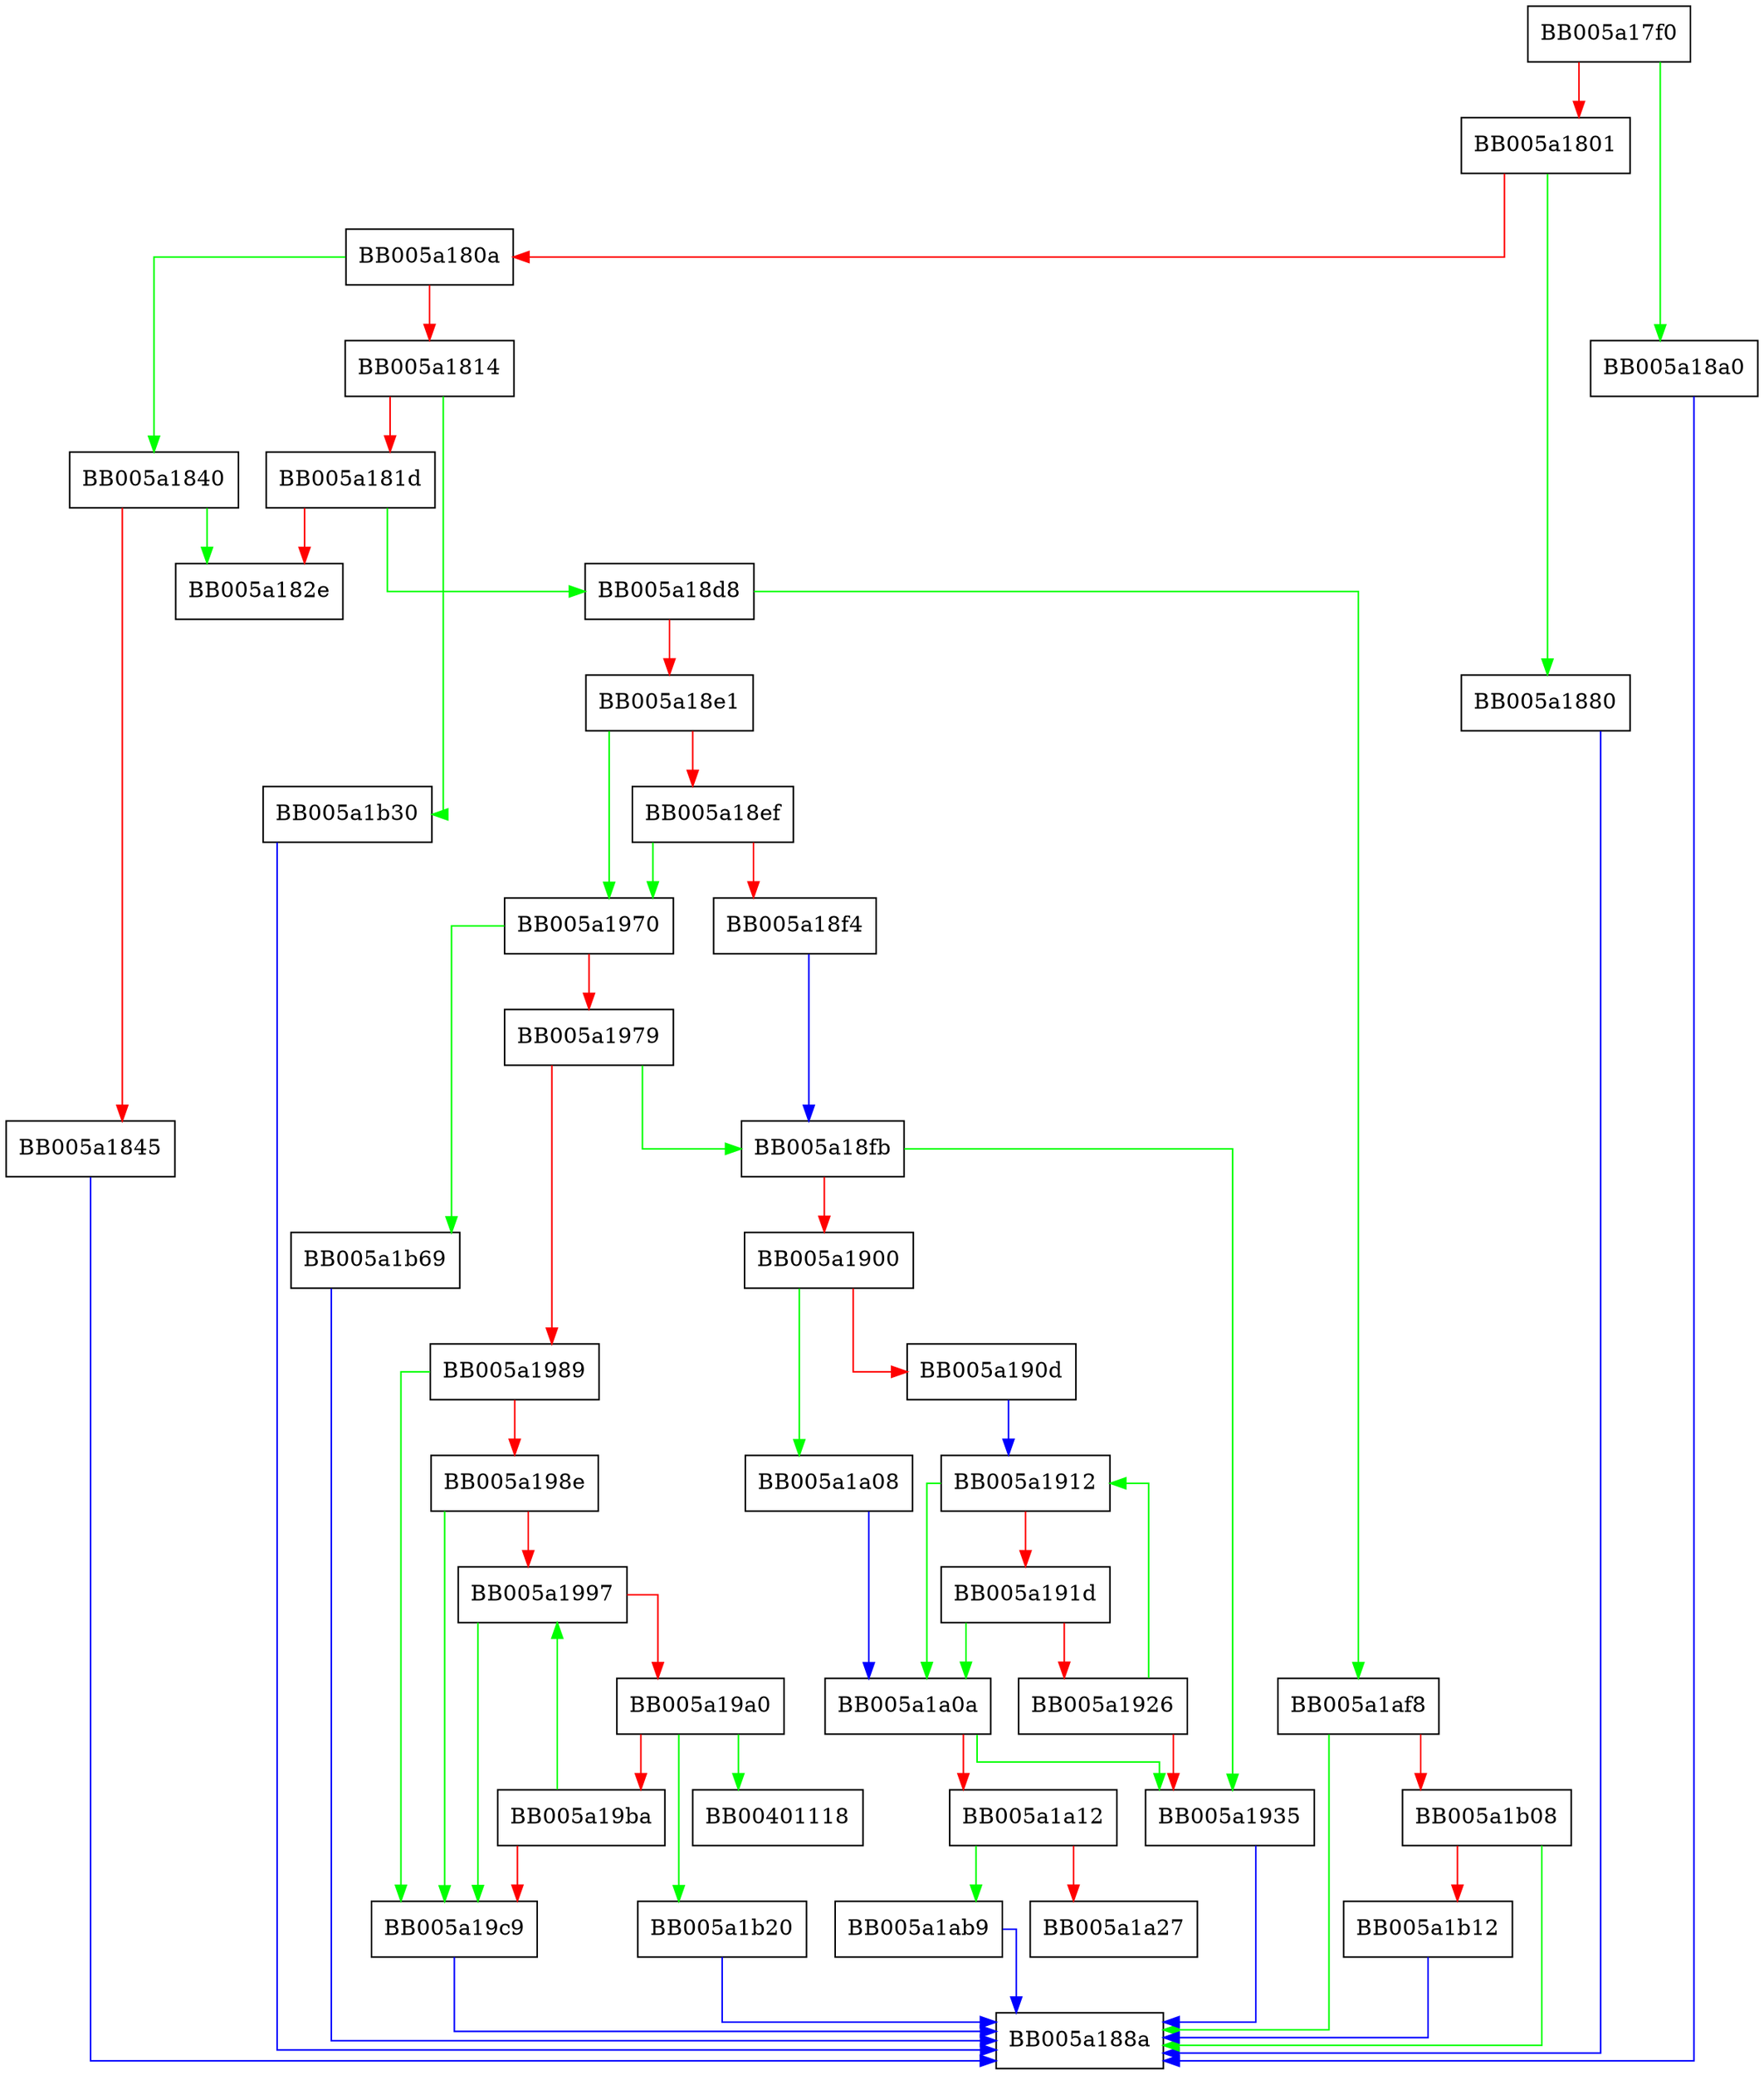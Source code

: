 digraph ENGINE_ctrl {
  node [shape="box"];
  graph [splines=ortho];
  BB005a17f0 -> BB005a18a0 [color="green"];
  BB005a17f0 -> BB005a1801 [color="red"];
  BB005a1801 -> BB005a1880 [color="green"];
  BB005a1801 -> BB005a180a [color="red"];
  BB005a180a -> BB005a1840 [color="green"];
  BB005a180a -> BB005a1814 [color="red"];
  BB005a1814 -> BB005a1b30 [color="green"];
  BB005a1814 -> BB005a181d [color="red"];
  BB005a181d -> BB005a18d8 [color="green"];
  BB005a181d -> BB005a182e [color="red"];
  BB005a1840 -> BB005a182e [color="green"];
  BB005a1840 -> BB005a1845 [color="red"];
  BB005a1845 -> BB005a188a [color="blue"];
  BB005a1880 -> BB005a188a [color="blue"];
  BB005a18a0 -> BB005a188a [color="blue"];
  BB005a18d8 -> BB005a1af8 [color="green"];
  BB005a18d8 -> BB005a18e1 [color="red"];
  BB005a18e1 -> BB005a1970 [color="green"];
  BB005a18e1 -> BB005a18ef [color="red"];
  BB005a18ef -> BB005a1970 [color="green"];
  BB005a18ef -> BB005a18f4 [color="red"];
  BB005a18f4 -> BB005a18fb [color="blue"];
  BB005a18fb -> BB005a1935 [color="green"];
  BB005a18fb -> BB005a1900 [color="red"];
  BB005a1900 -> BB005a1a08 [color="green"];
  BB005a1900 -> BB005a190d [color="red"];
  BB005a190d -> BB005a1912 [color="blue"];
  BB005a1912 -> BB005a1a0a [color="green"];
  BB005a1912 -> BB005a191d [color="red"];
  BB005a191d -> BB005a1a0a [color="green"];
  BB005a191d -> BB005a1926 [color="red"];
  BB005a1926 -> BB005a1912 [color="green"];
  BB005a1926 -> BB005a1935 [color="red"];
  BB005a1935 -> BB005a188a [color="blue"];
  BB005a1970 -> BB005a1b69 [color="green"];
  BB005a1970 -> BB005a1979 [color="red"];
  BB005a1979 -> BB005a18fb [color="green"];
  BB005a1979 -> BB005a1989 [color="red"];
  BB005a1989 -> BB005a19c9 [color="green"];
  BB005a1989 -> BB005a198e [color="red"];
  BB005a198e -> BB005a19c9 [color="green"];
  BB005a198e -> BB005a1997 [color="red"];
  BB005a1997 -> BB005a19c9 [color="green"];
  BB005a1997 -> BB005a19a0 [color="red"];
  BB005a19a0 -> BB00401118 [color="green"];
  BB005a19a0 -> BB005a1b20 [color="green"];
  BB005a19a0 -> BB005a19ba [color="red"];
  BB005a19ba -> BB005a1997 [color="green"];
  BB005a19ba -> BB005a19c9 [color="red"];
  BB005a19c9 -> BB005a188a [color="blue"];
  BB005a1a08 -> BB005a1a0a [color="blue"];
  BB005a1a0a -> BB005a1935 [color="green"];
  BB005a1a0a -> BB005a1a12 [color="red"];
  BB005a1a12 -> BB005a1ab9 [color="green"];
  BB005a1a12 -> BB005a1a27 [color="red"];
  BB005a1ab9 -> BB005a188a [color="blue"];
  BB005a1af8 -> BB005a188a [color="green"];
  BB005a1af8 -> BB005a1b08 [color="red"];
  BB005a1b08 -> BB005a188a [color="green"];
  BB005a1b08 -> BB005a1b12 [color="red"];
  BB005a1b12 -> BB005a188a [color="blue"];
  BB005a1b20 -> BB005a188a [color="blue"];
  BB005a1b30 -> BB005a188a [color="blue"];
  BB005a1b69 -> BB005a188a [color="blue"];
}